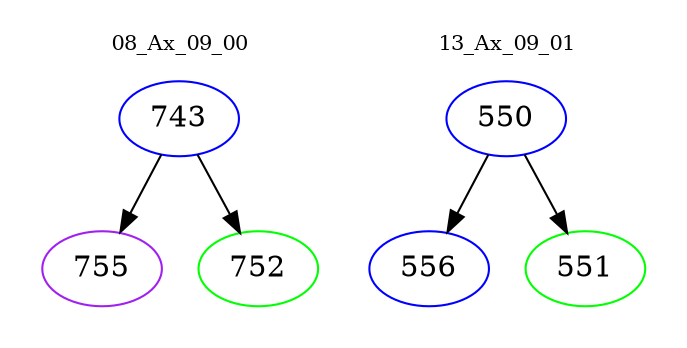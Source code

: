 digraph{
subgraph cluster_0 {
color = white
label = "08_Ax_09_00";
fontsize=10;
T0_743 [label="743", color="blue"]
T0_743 -> T0_755 [color="black"]
T0_755 [label="755", color="purple"]
T0_743 -> T0_752 [color="black"]
T0_752 [label="752", color="green"]
}
subgraph cluster_1 {
color = white
label = "13_Ax_09_01";
fontsize=10;
T1_550 [label="550", color="blue"]
T1_550 -> T1_556 [color="black"]
T1_556 [label="556", color="blue"]
T1_550 -> T1_551 [color="black"]
T1_551 [label="551", color="green"]
}
}
